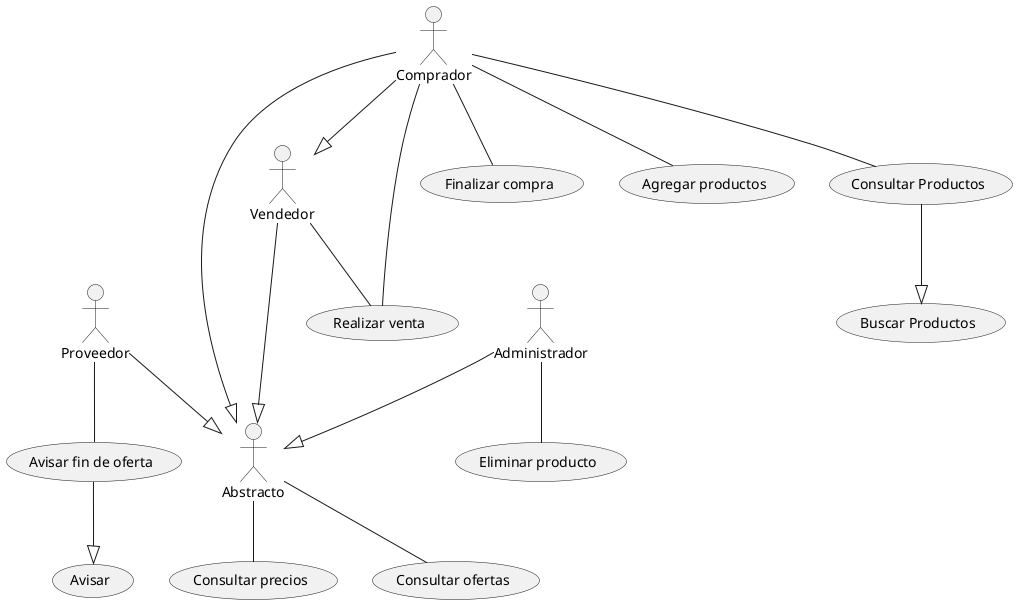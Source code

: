 @startuml

:Vendedor:---|> Abstracto
:Proveedor: --|> Abstracto
:Administrador: --|> Abstracto
:Comprador: --|> Abstracto
:Vendedor: -- (realizar)
:Comprador: -- (realizar)
"Realizar venta" as (realizar)

:Comprador: -- (finalizarC)
"Finalizar compra" as (finalizarC)

:Comprador: -- (AgregarP)
"Agregar productos" as (AgregarP)

:Comprador: -- (ConsultarProd)
"Consultar Productos" as (ConsultarProd)

ConsultarProd --|> (BuscarProd)
"Buscar Productos" as (BuscarProd)

:Abstracto: -- (ConsultarO)
"Consultar ofertas" as (ConsultarO)

:Abstracto: -- (ConsultarPrec)
"Consultar precios" as (ConsultarPrec)


:Administrador: -- (EliminarP)
"Eliminar producto" as (EliminarP)

:Comprador: --|> Vendedor

:Proveedor: -- (AvisarFin)
"Avisar fin de oferta" as (AvisarFin)

AvisarFin --|> (Avisar)
"Avisar" as (Avisar)


@enduml
